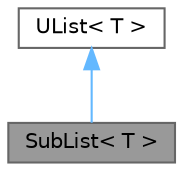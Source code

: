 digraph "SubList&lt; T &gt;"
{
 // LATEX_PDF_SIZE
  bgcolor="transparent";
  edge [fontname=Helvetica,fontsize=10,labelfontname=Helvetica,labelfontsize=10];
  node [fontname=Helvetica,fontsize=10,shape=box,height=0.2,width=0.4];
  Node1 [id="Node000001",label="SubList\< T \>",height=0.2,width=0.4,color="gray40", fillcolor="grey60", style="filled", fontcolor="black",tooltip="A List obtained as a section of another List."];
  Node2 -> Node1 [id="edge1_Node000001_Node000002",dir="back",color="steelblue1",style="solid",tooltip=" "];
  Node2 [id="Node000002",label="UList\< T \>",height=0.2,width=0.4,color="gray40", fillcolor="white", style="filled",URL="$classFoam_1_1UList.html",tooltip="A 1D vector of objects of type <T>, where the size of the vector is known and can be used for subscri..."];
}
